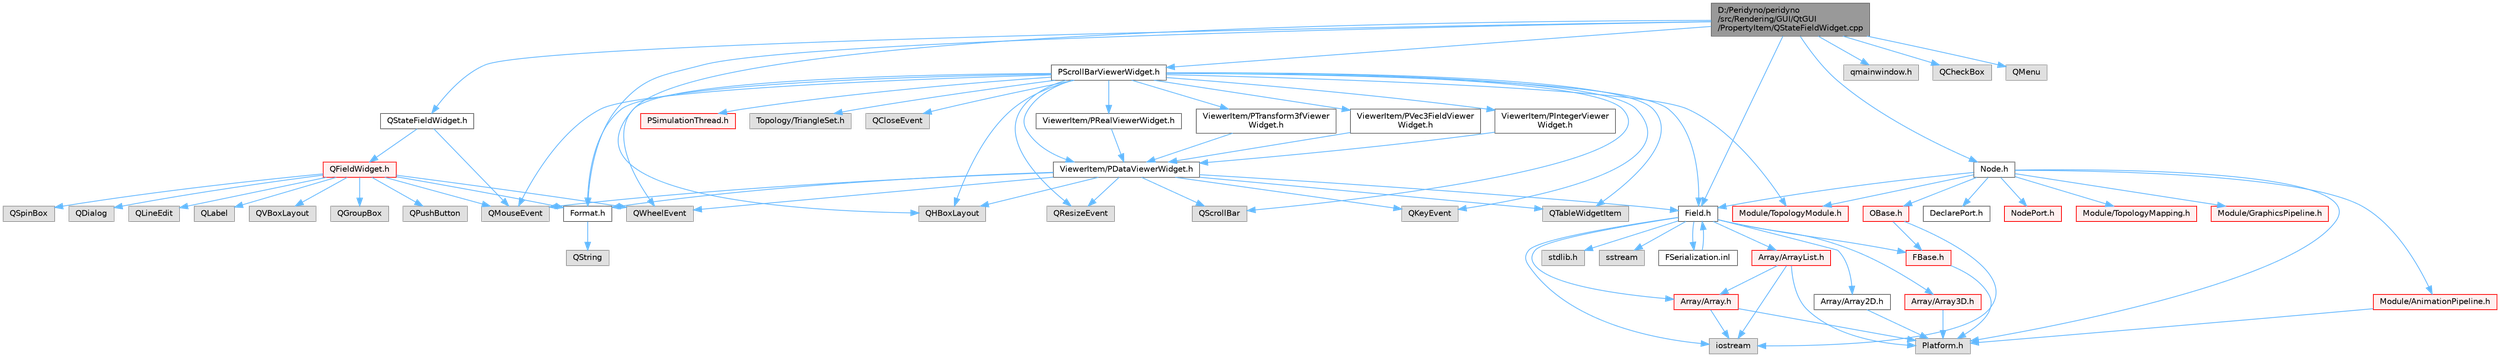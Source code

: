 digraph "D:/Peridyno/peridyno/src/Rendering/GUI/QtGUI/PropertyItem/QStateFieldWidget.cpp"
{
 // LATEX_PDF_SIZE
  bgcolor="transparent";
  edge [fontname=Helvetica,fontsize=10,labelfontname=Helvetica,labelfontsize=10];
  node [fontname=Helvetica,fontsize=10,shape=box,height=0.2,width=0.4];
  Node1 [id="Node000001",label="D:/Peridyno/peridyno\l/src/Rendering/GUI/QtGUI\l/PropertyItem/QStateFieldWidget.cpp",height=0.2,width=0.4,color="gray40", fillcolor="grey60", style="filled", fontcolor="black",tooltip=" "];
  Node1 -> Node2 [id="edge1_Node000001_Node000002",color="steelblue1",style="solid",tooltip=" "];
  Node2 [id="Node000002",label="QStateFieldWidget.h",height=0.2,width=0.4,color="grey40", fillcolor="white", style="filled",URL="$_q_state_field_widget_8h.html",tooltip=" "];
  Node2 -> Node3 [id="edge2_Node000002_Node000003",color="steelblue1",style="solid",tooltip=" "];
  Node3 [id="Node000003",label="QFieldWidget.h",height=0.2,width=0.4,color="red", fillcolor="#FFF0F0", style="filled",URL="$_q_field_widget_8h.html",tooltip=" "];
  Node3 -> Node4 [id="edge3_Node000003_Node000004",color="steelblue1",style="solid",tooltip=" "];
  Node4 [id="Node000004",label="QGroupBox",height=0.2,width=0.4,color="grey60", fillcolor="#E0E0E0", style="filled",tooltip=" "];
  Node3 -> Node5 [id="edge4_Node000003_Node000005",color="steelblue1",style="solid",tooltip=" "];
  Node5 [id="Node000005",label="QPushButton",height=0.2,width=0.4,color="grey60", fillcolor="#E0E0E0", style="filled",tooltip=" "];
  Node3 -> Node6 [id="edge5_Node000003_Node000006",color="steelblue1",style="solid",tooltip=" "];
  Node6 [id="Node000006",label="QSpinBox",height=0.2,width=0.4,color="grey60", fillcolor="#E0E0E0", style="filled",tooltip=" "];
  Node3 -> Node7 [id="edge6_Node000003_Node000007",color="steelblue1",style="solid",tooltip=" "];
  Node7 [id="Node000007",label="QDialog",height=0.2,width=0.4,color="grey60", fillcolor="#E0E0E0", style="filled",tooltip=" "];
  Node3 -> Node8 [id="edge7_Node000003_Node000008",color="steelblue1",style="solid",tooltip=" "];
  Node8 [id="Node000008",label="QLineEdit",height=0.2,width=0.4,color="grey60", fillcolor="#E0E0E0", style="filled",tooltip=" "];
  Node3 -> Node9 [id="edge8_Node000003_Node000009",color="steelblue1",style="solid",tooltip=" "];
  Node9 [id="Node000009",label="QMouseEvent",height=0.2,width=0.4,color="grey60", fillcolor="#E0E0E0", style="filled",tooltip=" "];
  Node3 -> Node10 [id="edge9_Node000003_Node000010",color="steelblue1",style="solid",tooltip=" "];
  Node10 [id="Node000010",label="QWheelEvent",height=0.2,width=0.4,color="grey60", fillcolor="#E0E0E0", style="filled",tooltip=" "];
  Node3 -> Node11 [id="edge10_Node000003_Node000011",color="steelblue1",style="solid",tooltip=" "];
  Node11 [id="Node000011",label="QLabel",height=0.2,width=0.4,color="grey60", fillcolor="#E0E0E0", style="filled",tooltip=" "];
  Node3 -> Node12 [id="edge11_Node000003_Node000012",color="steelblue1",style="solid",tooltip=" "];
  Node12 [id="Node000012",label="QVBoxLayout",height=0.2,width=0.4,color="grey60", fillcolor="#E0E0E0", style="filled",tooltip=" "];
  Node3 -> Node13 [id="edge12_Node000003_Node000013",color="steelblue1",style="solid",tooltip=" "];
  Node13 [id="Node000013",label="Format.h",height=0.2,width=0.4,color="grey40", fillcolor="white", style="filled",URL="$_format_8h.html",tooltip=" "];
  Node13 -> Node14 [id="edge13_Node000013_Node000014",color="steelblue1",style="solid",tooltip=" "];
  Node14 [id="Node000014",label="QString",height=0.2,width=0.4,color="grey60", fillcolor="#E0E0E0", style="filled",tooltip=" "];
  Node2 -> Node9 [id="edge14_Node000002_Node000009",color="steelblue1",style="solid",tooltip=" "];
  Node1 -> Node81 [id="edge15_Node000001_Node000081",color="steelblue1",style="solid",tooltip=" "];
  Node81 [id="Node000081",label="qmainwindow.h",height=0.2,width=0.4,color="grey60", fillcolor="#E0E0E0", style="filled",tooltip=" "];
  Node1 -> Node82 [id="edge16_Node000001_Node000082",color="steelblue1",style="solid",tooltip=" "];
  Node82 [id="Node000082",label="QHBoxLayout",height=0.2,width=0.4,color="grey60", fillcolor="#E0E0E0", style="filled",tooltip=" "];
  Node1 -> Node83 [id="edge17_Node000001_Node000083",color="steelblue1",style="solid",tooltip=" "];
  Node83 [id="Node000083",label="QCheckBox",height=0.2,width=0.4,color="grey60", fillcolor="#E0E0E0", style="filled",tooltip=" "];
  Node1 -> Node22 [id="edge18_Node000001_Node000022",color="steelblue1",style="solid",tooltip=" "];
  Node22 [id="Node000022",label="Field.h",height=0.2,width=0.4,color="grey40", fillcolor="white", style="filled",URL="$_field_8h.html",tooltip=" "];
  Node22 -> Node23 [id="edge19_Node000022_Node000023",color="steelblue1",style="solid",tooltip=" "];
  Node23 [id="Node000023",label="iostream",height=0.2,width=0.4,color="grey60", fillcolor="#E0E0E0", style="filled",tooltip=" "];
  Node22 -> Node24 [id="edge20_Node000022_Node000024",color="steelblue1",style="solid",tooltip=" "];
  Node24 [id="Node000024",label="stdlib.h",height=0.2,width=0.4,color="grey60", fillcolor="#E0E0E0", style="filled",tooltip=" "];
  Node22 -> Node25 [id="edge21_Node000022_Node000025",color="steelblue1",style="solid",tooltip=" "];
  Node25 [id="Node000025",label="sstream",height=0.2,width=0.4,color="grey60", fillcolor="#E0E0E0", style="filled",tooltip=" "];
  Node22 -> Node26 [id="edge22_Node000022_Node000026",color="steelblue1",style="solid",tooltip=" "];
  Node26 [id="Node000026",label="FBase.h",height=0.2,width=0.4,color="red", fillcolor="#FFF0F0", style="filled",URL="$_f_base_8h.html",tooltip=" "];
  Node26 -> Node27 [id="edge23_Node000026_Node000027",color="steelblue1",style="solid",tooltip=" "];
  Node27 [id="Node000027",label="Platform.h",height=0.2,width=0.4,color="grey60", fillcolor="#E0E0E0", style="filled",tooltip=" "];
  Node22 -> Node32 [id="edge24_Node000022_Node000032",color="steelblue1",style="solid",tooltip=" "];
  Node32 [id="Node000032",label="Array/Array.h",height=0.2,width=0.4,color="red", fillcolor="#FFF0F0", style="filled",URL="$_array_8h.html",tooltip=" "];
  Node32 -> Node27 [id="edge25_Node000032_Node000027",color="steelblue1",style="solid",tooltip=" "];
  Node32 -> Node23 [id="edge26_Node000032_Node000023",color="steelblue1",style="solid",tooltip=" "];
  Node22 -> Node37 [id="edge27_Node000022_Node000037",color="steelblue1",style="solid",tooltip=" "];
  Node37 [id="Node000037",label="Array/Array2D.h",height=0.2,width=0.4,color="grey40", fillcolor="white", style="filled",URL="$_array2_d_8h.html",tooltip=" "];
  Node37 -> Node27 [id="edge28_Node000037_Node000027",color="steelblue1",style="solid",tooltip=" "];
  Node22 -> Node38 [id="edge29_Node000022_Node000038",color="steelblue1",style="solid",tooltip=" "];
  Node38 [id="Node000038",label="Array/Array3D.h",height=0.2,width=0.4,color="red", fillcolor="#FFF0F0", style="filled",URL="$_array3_d_8h.html",tooltip=" "];
  Node38 -> Node27 [id="edge30_Node000038_Node000027",color="steelblue1",style="solid",tooltip=" "];
  Node22 -> Node39 [id="edge31_Node000022_Node000039",color="steelblue1",style="solid",tooltip=" "];
  Node39 [id="Node000039",label="Array/ArrayList.h",height=0.2,width=0.4,color="red", fillcolor="#FFF0F0", style="filled",URL="$_array_list_8h.html",tooltip=" "];
  Node39 -> Node23 [id="edge32_Node000039_Node000023",color="steelblue1",style="solid",tooltip=" "];
  Node39 -> Node27 [id="edge33_Node000039_Node000027",color="steelblue1",style="solid",tooltip=" "];
  Node39 -> Node32 [id="edge34_Node000039_Node000032",color="steelblue1",style="solid",tooltip=" "];
  Node22 -> Node80 [id="edge35_Node000022_Node000080",color="steelblue1",style="solid",tooltip=" "];
  Node80 [id="Node000080",label="FSerialization.inl",height=0.2,width=0.4,color="grey40", fillcolor="white", style="filled",URL="$_f_serialization_8inl.html",tooltip=" "];
  Node80 -> Node22 [id="edge36_Node000080_Node000022",color="steelblue1",style="solid",tooltip=" "];
  Node1 -> Node84 [id="edge37_Node000001_Node000084",color="steelblue1",style="solid",tooltip=" "];
  Node84 [id="Node000084",label="Node.h",height=0.2,width=0.4,color="grey40", fillcolor="white", style="filled",URL="$_node_8h.html",tooltip=" "];
  Node84 -> Node85 [id="edge38_Node000084_Node000085",color="steelblue1",style="solid",tooltip=" "];
  Node85 [id="Node000085",label="OBase.h",height=0.2,width=0.4,color="red", fillcolor="#FFF0F0", style="filled",URL="$_o_base_8h.html",tooltip=" "];
  Node85 -> Node23 [id="edge39_Node000085_Node000023",color="steelblue1",style="solid",tooltip=" "];
  Node85 -> Node26 [id="edge40_Node000085_Node000026",color="steelblue1",style="solid",tooltip=" "];
  Node84 -> Node22 [id="edge41_Node000084_Node000022",color="steelblue1",style="solid",tooltip=" "];
  Node84 -> Node27 [id="edge42_Node000084_Node000027",color="steelblue1",style="solid",tooltip=" "];
  Node84 -> Node89 [id="edge43_Node000084_Node000089",color="steelblue1",style="solid",tooltip=" "];
  Node89 [id="Node000089",label="DeclarePort.h",height=0.2,width=0.4,color="grey40", fillcolor="white", style="filled",URL="$_declare_port_8h.html",tooltip=" "];
  Node84 -> Node90 [id="edge44_Node000084_Node000090",color="steelblue1",style="solid",tooltip=" "];
  Node90 [id="Node000090",label="NodePort.h",height=0.2,width=0.4,color="red", fillcolor="#FFF0F0", style="filled",URL="$_node_port_8h.html",tooltip=" "];
  Node84 -> Node91 [id="edge45_Node000084_Node000091",color="steelblue1",style="solid",tooltip=" "];
  Node91 [id="Node000091",label="Module/TopologyModule.h",height=0.2,width=0.4,color="red", fillcolor="#FFF0F0", style="filled",URL="$_topology_module_8h.html",tooltip=" "];
  Node84 -> Node111 [id="edge46_Node000084_Node000111",color="steelblue1",style="solid",tooltip=" "];
  Node111 [id="Node000111",label="Module/TopologyMapping.h",height=0.2,width=0.4,color="red", fillcolor="#FFF0F0", style="filled",URL="$_topology_mapping_8h.html",tooltip=" "];
  Node84 -> Node112 [id="edge47_Node000084_Node000112",color="steelblue1",style="solid",tooltip=" "];
  Node112 [id="Node000112",label="Module/AnimationPipeline.h",height=0.2,width=0.4,color="red", fillcolor="#FFF0F0", style="filled",URL="$_animation_pipeline_8h.html",tooltip=" "];
  Node112 -> Node27 [id="edge48_Node000112_Node000027",color="steelblue1",style="solid",tooltip=" "];
  Node84 -> Node114 [id="edge49_Node000084_Node000114",color="steelblue1",style="solid",tooltip=" "];
  Node114 [id="Node000114",label="Module/GraphicsPipeline.h",height=0.2,width=0.4,color="red", fillcolor="#FFF0F0", style="filled",URL="$_graphics_pipeline_8h.html",tooltip=" "];
  Node1 -> Node115 [id="edge50_Node000001_Node000115",color="steelblue1",style="solid",tooltip=" "];
  Node115 [id="Node000115",label="QMenu",height=0.2,width=0.4,color="grey60", fillcolor="#E0E0E0", style="filled",tooltip=" "];
  Node1 -> Node116 [id="edge51_Node000001_Node000116",color="steelblue1",style="solid",tooltip=" "];
  Node116 [id="Node000116",label="PScrollBarViewerWidget.h",height=0.2,width=0.4,color="grey40", fillcolor="white", style="filled",URL="$_p_scroll_bar_viewer_widget_8h.html",tooltip=" "];
  Node116 -> Node117 [id="edge52_Node000116_Node000117",color="steelblue1",style="solid",tooltip=" "];
  Node117 [id="Node000117",label="QTableWidgetItem",height=0.2,width=0.4,color="grey60", fillcolor="#E0E0E0", style="filled",tooltip=" "];
  Node116 -> Node22 [id="edge53_Node000116_Node000022",color="steelblue1",style="solid",tooltip=" "];
  Node116 -> Node118 [id="edge54_Node000116_Node000118",color="steelblue1",style="solid",tooltip=" "];
  Node118 [id="Node000118",label="QResizeEvent",height=0.2,width=0.4,color="grey60", fillcolor="#E0E0E0", style="filled",tooltip=" "];
  Node116 -> Node10 [id="edge55_Node000116_Node000010",color="steelblue1",style="solid",tooltip=" "];
  Node116 -> Node119 [id="edge56_Node000116_Node000119",color="steelblue1",style="solid",tooltip=" "];
  Node119 [id="Node000119",label="QScrollBar",height=0.2,width=0.4,color="grey60", fillcolor="#E0E0E0", style="filled",tooltip=" "];
  Node116 -> Node9 [id="edge57_Node000116_Node000009",color="steelblue1",style="solid",tooltip=" "];
  Node116 -> Node82 [id="edge58_Node000116_Node000082",color="steelblue1",style="solid",tooltip=" "];
  Node116 -> Node120 [id="edge59_Node000116_Node000120",color="steelblue1",style="solid",tooltip=" "];
  Node120 [id="Node000120",label="QKeyEvent",height=0.2,width=0.4,color="grey60", fillcolor="#E0E0E0", style="filled",tooltip=" "];
  Node116 -> Node13 [id="edge60_Node000116_Node000013",color="steelblue1",style="solid",tooltip=" "];
  Node116 -> Node121 [id="edge61_Node000116_Node000121",color="steelblue1",style="solid",tooltip=" "];
  Node121 [id="Node000121",label="ViewerItem/PDataViewerWidget.h",height=0.2,width=0.4,color="grey40", fillcolor="white", style="filled",URL="$_p_data_viewer_widget_8h.html",tooltip=" "];
  Node121 -> Node117 [id="edge62_Node000121_Node000117",color="steelblue1",style="solid",tooltip=" "];
  Node121 -> Node22 [id="edge63_Node000121_Node000022",color="steelblue1",style="solid",tooltip=" "];
  Node121 -> Node118 [id="edge64_Node000121_Node000118",color="steelblue1",style="solid",tooltip=" "];
  Node121 -> Node10 [id="edge65_Node000121_Node000010",color="steelblue1",style="solid",tooltip=" "];
  Node121 -> Node119 [id="edge66_Node000121_Node000119",color="steelblue1",style="solid",tooltip=" "];
  Node121 -> Node9 [id="edge67_Node000121_Node000009",color="steelblue1",style="solid",tooltip=" "];
  Node121 -> Node82 [id="edge68_Node000121_Node000082",color="steelblue1",style="solid",tooltip=" "];
  Node121 -> Node120 [id="edge69_Node000121_Node000120",color="steelblue1",style="solid",tooltip=" "];
  Node121 -> Node13 [id="edge70_Node000121_Node000013",color="steelblue1",style="solid",tooltip=" "];
  Node116 -> Node122 [id="edge71_Node000116_Node000122",color="steelblue1",style="solid",tooltip=" "];
  Node122 [id="Node000122",label="ViewerItem/PVec3FieldViewer\lWidget.h",height=0.2,width=0.4,color="grey40", fillcolor="white", style="filled",URL="$_p_vec3_field_viewer_widget_8h.html",tooltip=" "];
  Node122 -> Node121 [id="edge72_Node000122_Node000121",color="steelblue1",style="solid",tooltip=" "];
  Node116 -> Node123 [id="edge73_Node000116_Node000123",color="steelblue1",style="solid",tooltip=" "];
  Node123 [id="Node000123",label="ViewerItem/PIntegerViewer\lWidget.h",height=0.2,width=0.4,color="grey40", fillcolor="white", style="filled",URL="$_p_integer_viewer_widget_8h.html",tooltip=" "];
  Node123 -> Node121 [id="edge74_Node000123_Node000121",color="steelblue1",style="solid",tooltip=" "];
  Node116 -> Node124 [id="edge75_Node000116_Node000124",color="steelblue1",style="solid",tooltip=" "];
  Node124 [id="Node000124",label="ViewerItem/PTransform3fViewer\lWidget.h",height=0.2,width=0.4,color="grey40", fillcolor="white", style="filled",URL="$_p_transform3f_viewer_widget_8h.html",tooltip=" "];
  Node124 -> Node121 [id="edge76_Node000124_Node000121",color="steelblue1",style="solid",tooltip=" "];
  Node116 -> Node125 [id="edge77_Node000116_Node000125",color="steelblue1",style="solid",tooltip=" "];
  Node125 [id="Node000125",label="ViewerItem/PRealViewerWidget.h",height=0.2,width=0.4,color="grey40", fillcolor="white", style="filled",URL="$_p_real_viewer_widget_8h.html",tooltip=" "];
  Node125 -> Node121 [id="edge78_Node000125_Node000121",color="steelblue1",style="solid",tooltip=" "];
  Node116 -> Node126 [id="edge79_Node000116_Node000126",color="steelblue1",style="solid",tooltip=" "];
  Node126 [id="Node000126",label="PSimulationThread.h",height=0.2,width=0.4,color="red", fillcolor="#FFF0F0", style="filled",URL="$_p_simulation_thread_8h.html",tooltip=" "];
  Node116 -> Node132 [id="edge80_Node000116_Node000132",color="steelblue1",style="solid",tooltip=" "];
  Node132 [id="Node000132",label="Topology/TriangleSet.h",height=0.2,width=0.4,color="grey60", fillcolor="#E0E0E0", style="filled",tooltip=" "];
  Node116 -> Node133 [id="edge81_Node000116_Node000133",color="steelblue1",style="solid",tooltip=" "];
  Node133 [id="Node000133",label="QCloseEvent",height=0.2,width=0.4,color="grey60", fillcolor="#E0E0E0", style="filled",tooltip=" "];
  Node116 -> Node91 [id="edge82_Node000116_Node000091",color="steelblue1",style="solid",tooltip=" "];
  Node1 -> Node13 [id="edge83_Node000001_Node000013",color="steelblue1",style="solid",tooltip=" "];
}
